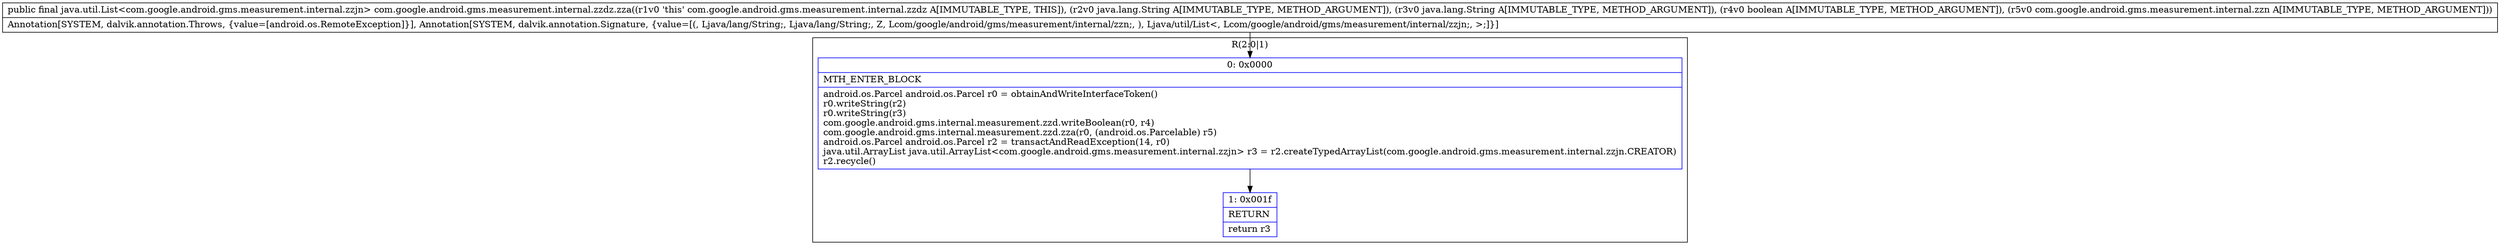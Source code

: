 digraph "CFG forcom.google.android.gms.measurement.internal.zzdz.zza(Ljava\/lang\/String;Ljava\/lang\/String;ZLcom\/google\/android\/gms\/measurement\/internal\/zzn;)Ljava\/util\/List;" {
subgraph cluster_Region_872449475 {
label = "R(2:0|1)";
node [shape=record,color=blue];
Node_0 [shape=record,label="{0\:\ 0x0000|MTH_ENTER_BLOCK\l|android.os.Parcel android.os.Parcel r0 = obtainAndWriteInterfaceToken()\lr0.writeString(r2)\lr0.writeString(r3)\lcom.google.android.gms.internal.measurement.zzd.writeBoolean(r0, r4)\lcom.google.android.gms.internal.measurement.zzd.zza(r0, (android.os.Parcelable) r5)\landroid.os.Parcel android.os.Parcel r2 = transactAndReadException(14, r0)\ljava.util.ArrayList java.util.ArrayList\<com.google.android.gms.measurement.internal.zzjn\> r3 = r2.createTypedArrayList(com.google.android.gms.measurement.internal.zzjn.CREATOR)\lr2.recycle()\l}"];
Node_1 [shape=record,label="{1\:\ 0x001f|RETURN\l|return r3\l}"];
}
MethodNode[shape=record,label="{public final java.util.List\<com.google.android.gms.measurement.internal.zzjn\> com.google.android.gms.measurement.internal.zzdz.zza((r1v0 'this' com.google.android.gms.measurement.internal.zzdz A[IMMUTABLE_TYPE, THIS]), (r2v0 java.lang.String A[IMMUTABLE_TYPE, METHOD_ARGUMENT]), (r3v0 java.lang.String A[IMMUTABLE_TYPE, METHOD_ARGUMENT]), (r4v0 boolean A[IMMUTABLE_TYPE, METHOD_ARGUMENT]), (r5v0 com.google.android.gms.measurement.internal.zzn A[IMMUTABLE_TYPE, METHOD_ARGUMENT]))  | Annotation[SYSTEM, dalvik.annotation.Throws, \{value=[android.os.RemoteException]\}], Annotation[SYSTEM, dalvik.annotation.Signature, \{value=[(, Ljava\/lang\/String;, Ljava\/lang\/String;, Z, Lcom\/google\/android\/gms\/measurement\/internal\/zzn;, ), Ljava\/util\/List\<, Lcom\/google\/android\/gms\/measurement\/internal\/zzjn;, \>;]\}]\l}"];
MethodNode -> Node_0;
Node_0 -> Node_1;
}

